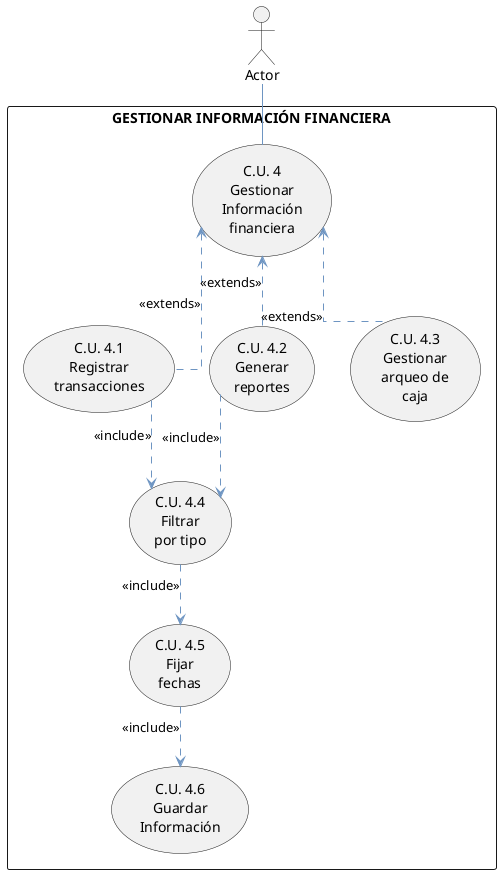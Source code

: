 @startuml
' Configuración de estilos
skinparam classAttributeIconSize 8
skinparam classFontSize 16
skinparam classFontName "Arial"
skinparam classBorderColor #212837
skinparam classHeaderFontColor #FFFFFF
skinparam classHeaderBackgroundColor #8BB9E6
skinparam classArrowColor #6E95C2
skinparam linetype ortho

' Actor
actor "Actor" as actor

' Agrupación en rectángulo con título
rectangle "GESTIONAR INFORMACIÓN FINANCIERA" {
    usecase "C.U. 4\nGestionar\nInformación\nfinanciera" as CU4
    usecase "C.U. 4.1\nRegistrar\ntransacciones" as CU41
    usecase "C.U. 4.2\nGenerar\nreportes" as CU42
    usecase "C.U. 4.3\nGestionar\narqueo de\ncaja" as CU43
    usecase "C.U. 4.4\nFiltrar\npor tipo" as CU44
    usecase "C.U. 4.5\nFijar\nfechas" as CU45
    usecase "C.U. 4.6\nGuardar\nInformación" as CU46

    ' Relaciones <<extends>>
    CU4 <.. CU41 : <<extends>>
    CU4 <.. CU42 : <<extends>>
    CU4 <.. CU43 : <<extends>>

    ' Relaciones <<include>>
    CU41 ..> CU44 : <<include>>
    CU42 ..> CU44 : <<include>>
    CU44 ..> CU45 : <<include>>
    CU45 ..> CU46 : <<include>>
}

' Relación actor-caso de uso principal
actor -- CU4

@enduml

